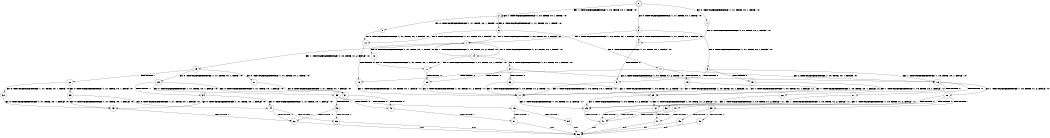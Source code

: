 digraph BCG {
size = "7, 10.5";
center = TRUE;
node [shape = circle];
0 [peripheries = 2];
0 -> 1 [label = "EX !0 !ATOMIC_EXCH_BRANCH (1, +1, TRUE, +0, 1, TRUE) !:0:"];
0 -> 2 [label = "EX !1 !ATOMIC_EXCH_BRANCH (1, +0, TRUE, +0, 1, TRUE) !:0:"];
0 -> 3 [label = "EX !0 !ATOMIC_EXCH_BRANCH (1, +1, TRUE, +0, 1, TRUE) !:0:"];
1 -> 4 [label = "EX !0 !ATOMIC_EXCH_BRANCH (1, +1, TRUE, +0, 1, FALSE) !:0:"];
2 -> 5 [label = "EX !0 !ATOMIC_EXCH_BRANCH (1, +1, TRUE, +0, 1, TRUE) !:0:"];
2 -> 6 [label = "EX !0 !ATOMIC_EXCH_BRANCH (1, +1, TRUE, +0, 1, TRUE) !:0:"];
2 -> 2 [label = "EX !1 !ATOMIC_EXCH_BRANCH (1, +0, TRUE, +0, 1, TRUE) !:0:"];
3 -> 4 [label = "EX !0 !ATOMIC_EXCH_BRANCH (1, +1, TRUE, +0, 1, FALSE) !:0:"];
3 -> 7 [label = "EX !1 !ATOMIC_EXCH_BRANCH (1, +0, TRUE, +0, 1, FALSE) !:0:"];
3 -> 8 [label = "EX !0 !ATOMIC_EXCH_BRANCH (1, +1, TRUE, +0, 1, FALSE) !:0:"];
4 -> 9 [label = "TERMINATE !0"];
5 -> 10 [label = "EX !0 !ATOMIC_EXCH_BRANCH (1, +1, TRUE, +0, 1, FALSE) !:0:"];
6 -> 10 [label = "EX !0 !ATOMIC_EXCH_BRANCH (1, +1, TRUE, +0, 1, FALSE) !:0:"];
6 -> 7 [label = "EX !1 !ATOMIC_EXCH_BRANCH (1, +0, TRUE, +0, 1, FALSE) !:0:"];
6 -> 11 [label = "EX !0 !ATOMIC_EXCH_BRANCH (1, +1, TRUE, +0, 1, FALSE) !:0:"];
7 -> 12 [label = "EX !0 !ATOMIC_EXCH_BRANCH (1, +1, TRUE, +0, 1, TRUE) !:0:"];
7 -> 13 [label = "EX !1 !ATOMIC_EXCH_BRANCH (1, +0, TRUE, +1, 2, FALSE) !:0:"];
7 -> 14 [label = "EX !0 !ATOMIC_EXCH_BRANCH (1, +1, TRUE, +0, 1, TRUE) !:0:"];
8 -> 9 [label = "TERMINATE !0"];
8 -> 15 [label = "TERMINATE !0"];
8 -> 16 [label = "EX !1 !ATOMIC_EXCH_BRANCH (1, +0, TRUE, +0, 1, FALSE) !:0:"];
9 -> 17 [label = "EX !1 !ATOMIC_EXCH_BRANCH (1, +0, TRUE, +0, 1, FALSE) !:1:"];
10 -> 18 [label = "TERMINATE !0"];
11 -> 18 [label = "TERMINATE !0"];
11 -> 19 [label = "TERMINATE !0"];
11 -> 16 [label = "EX !1 !ATOMIC_EXCH_BRANCH (1, +0, TRUE, +0, 1, FALSE) !:0:"];
12 -> 20 [label = "EX !0 !ATOMIC_EXCH_BRANCH (1, +1, TRUE, +0, 1, FALSE) !:0:"];
13 -> 21 [label = "EX !0 !ATOMIC_EXCH_BRANCH (1, +1, TRUE, +0, 1, TRUE) !:0:"];
13 -> 22 [label = "TERMINATE !1"];
13 -> 23 [label = "EX !0 !ATOMIC_EXCH_BRANCH (1, +1, TRUE, +0, 1, TRUE) !:0:"];
14 -> 20 [label = "EX !0 !ATOMIC_EXCH_BRANCH (1, +1, TRUE, +0, 1, FALSE) !:0:"];
14 -> 7 [label = "EX !1 !ATOMIC_EXCH_BRANCH (1, +0, TRUE, +1, 2, TRUE) !:0:"];
14 -> 24 [label = "EX !0 !ATOMIC_EXCH_BRANCH (1, +1, TRUE, +0, 1, FALSE) !:0:"];
15 -> 17 [label = "EX !1 !ATOMIC_EXCH_BRANCH (1, +0, TRUE, +0, 1, FALSE) !:1:"];
15 -> 25 [label = "EX !1 !ATOMIC_EXCH_BRANCH (1, +0, TRUE, +0, 1, FALSE) !:1:"];
16 -> 26 [label = "TERMINATE !0"];
16 -> 27 [label = "TERMINATE !0"];
16 -> 28 [label = "EX !1 !ATOMIC_EXCH_BRANCH (1, +0, TRUE, +1, 2, FALSE) !:0:"];
17 -> 29 [label = "EX !1 !ATOMIC_EXCH_BRANCH (1, +0, TRUE, +1, 2, FALSE) !:1:"];
18 -> 17 [label = "EX !1 !ATOMIC_EXCH_BRANCH (1, +0, TRUE, +0, 1, FALSE) !:1:"];
19 -> 17 [label = "EX !1 !ATOMIC_EXCH_BRANCH (1, +0, TRUE, +0, 1, FALSE) !:1:"];
19 -> 25 [label = "EX !1 !ATOMIC_EXCH_BRANCH (1, +0, TRUE, +0, 1, FALSE) !:1:"];
20 -> 30 [label = "TERMINATE !0"];
21 -> 31 [label = "EX !0 !ATOMIC_EXCH_BRANCH (1, +1, TRUE, +0, 1, FALSE) !:0:"];
22 -> 32 [label = "EX !0 !ATOMIC_EXCH_BRANCH (1, +1, TRUE, +0, 1, TRUE) !:0:"];
22 -> 33 [label = "EX !0 !ATOMIC_EXCH_BRANCH (1, +1, TRUE, +0, 1, TRUE) !:0:"];
23 -> 31 [label = "EX !0 !ATOMIC_EXCH_BRANCH (1, +1, TRUE, +0, 1, FALSE) !:0:"];
23 -> 34 [label = "TERMINATE !1"];
23 -> 35 [label = "EX !0 !ATOMIC_EXCH_BRANCH (1, +1, TRUE, +0, 1, FALSE) !:0:"];
24 -> 30 [label = "TERMINATE !0"];
24 -> 36 [label = "TERMINATE !0"];
24 -> 16 [label = "EX !1 !ATOMIC_EXCH_BRANCH (1, +0, TRUE, +1, 2, TRUE) !:0:"];
25 -> 29 [label = "EX !1 !ATOMIC_EXCH_BRANCH (1, +0, TRUE, +1, 2, FALSE) !:1:"];
25 -> 37 [label = "EX !1 !ATOMIC_EXCH_BRANCH (1, +0, TRUE, +1, 2, FALSE) !:1:"];
26 -> 29 [label = "EX !1 !ATOMIC_EXCH_BRANCH (1, +0, TRUE, +1, 2, FALSE) !:1:"];
27 -> 29 [label = "EX !1 !ATOMIC_EXCH_BRANCH (1, +0, TRUE, +1, 2, FALSE) !:1:"];
27 -> 37 [label = "EX !1 !ATOMIC_EXCH_BRANCH (1, +0, TRUE, +1, 2, FALSE) !:1:"];
28 -> 38 [label = "TERMINATE !0"];
28 -> 39 [label = "TERMINATE !1"];
28 -> 40 [label = "TERMINATE !0"];
29 -> 41 [label = "TERMINATE !1"];
30 -> 17 [label = "EX !1 !ATOMIC_EXCH_BRANCH (1, +0, TRUE, +1, 2, TRUE) !:1:"];
31 -> 42 [label = "TERMINATE !0"];
32 -> 43 [label = "EX !0 !ATOMIC_EXCH_BRANCH (1, +1, TRUE, +0, 1, FALSE) !:0:"];
33 -> 43 [label = "EX !0 !ATOMIC_EXCH_BRANCH (1, +1, TRUE, +0, 1, FALSE) !:0:"];
33 -> 44 [label = "EX !0 !ATOMIC_EXCH_BRANCH (1, +1, TRUE, +0, 1, FALSE) !:0:"];
34 -> 43 [label = "EX !0 !ATOMIC_EXCH_BRANCH (1, +1, TRUE, +0, 1, FALSE) !:0:"];
34 -> 44 [label = "EX !0 !ATOMIC_EXCH_BRANCH (1, +1, TRUE, +0, 1, FALSE) !:0:"];
35 -> 42 [label = "TERMINATE !0"];
35 -> 45 [label = "TERMINATE !1"];
35 -> 46 [label = "TERMINATE !0"];
36 -> 17 [label = "EX !1 !ATOMIC_EXCH_BRANCH (1, +0, TRUE, +1, 2, TRUE) !:1:"];
36 -> 25 [label = "EX !1 !ATOMIC_EXCH_BRANCH (1, +0, TRUE, +1, 2, TRUE) !:1:"];
37 -> 41 [label = "TERMINATE !1"];
37 -> 47 [label = "TERMINATE !1"];
38 -> 41 [label = "TERMINATE !1"];
39 -> 48 [label = "TERMINATE !0"];
39 -> 49 [label = "TERMINATE !0"];
40 -> 41 [label = "TERMINATE !1"];
40 -> 47 [label = "TERMINATE !1"];
41 -> 50 [label = "exit"];
42 -> 51 [label = "TERMINATE !1"];
43 -> 52 [label = "TERMINATE !0"];
44 -> 52 [label = "TERMINATE !0"];
44 -> 53 [label = "TERMINATE !0"];
45 -> 52 [label = "TERMINATE !0"];
45 -> 53 [label = "TERMINATE !0"];
46 -> 51 [label = "TERMINATE !1"];
46 -> 54 [label = "TERMINATE !1"];
47 -> 50 [label = "exit"];
48 -> 50 [label = "exit"];
49 -> 50 [label = "exit"];
51 -> 50 [label = "exit"];
52 -> 50 [label = "exit"];
53 -> 50 [label = "exit"];
54 -> 50 [label = "exit"];
}
